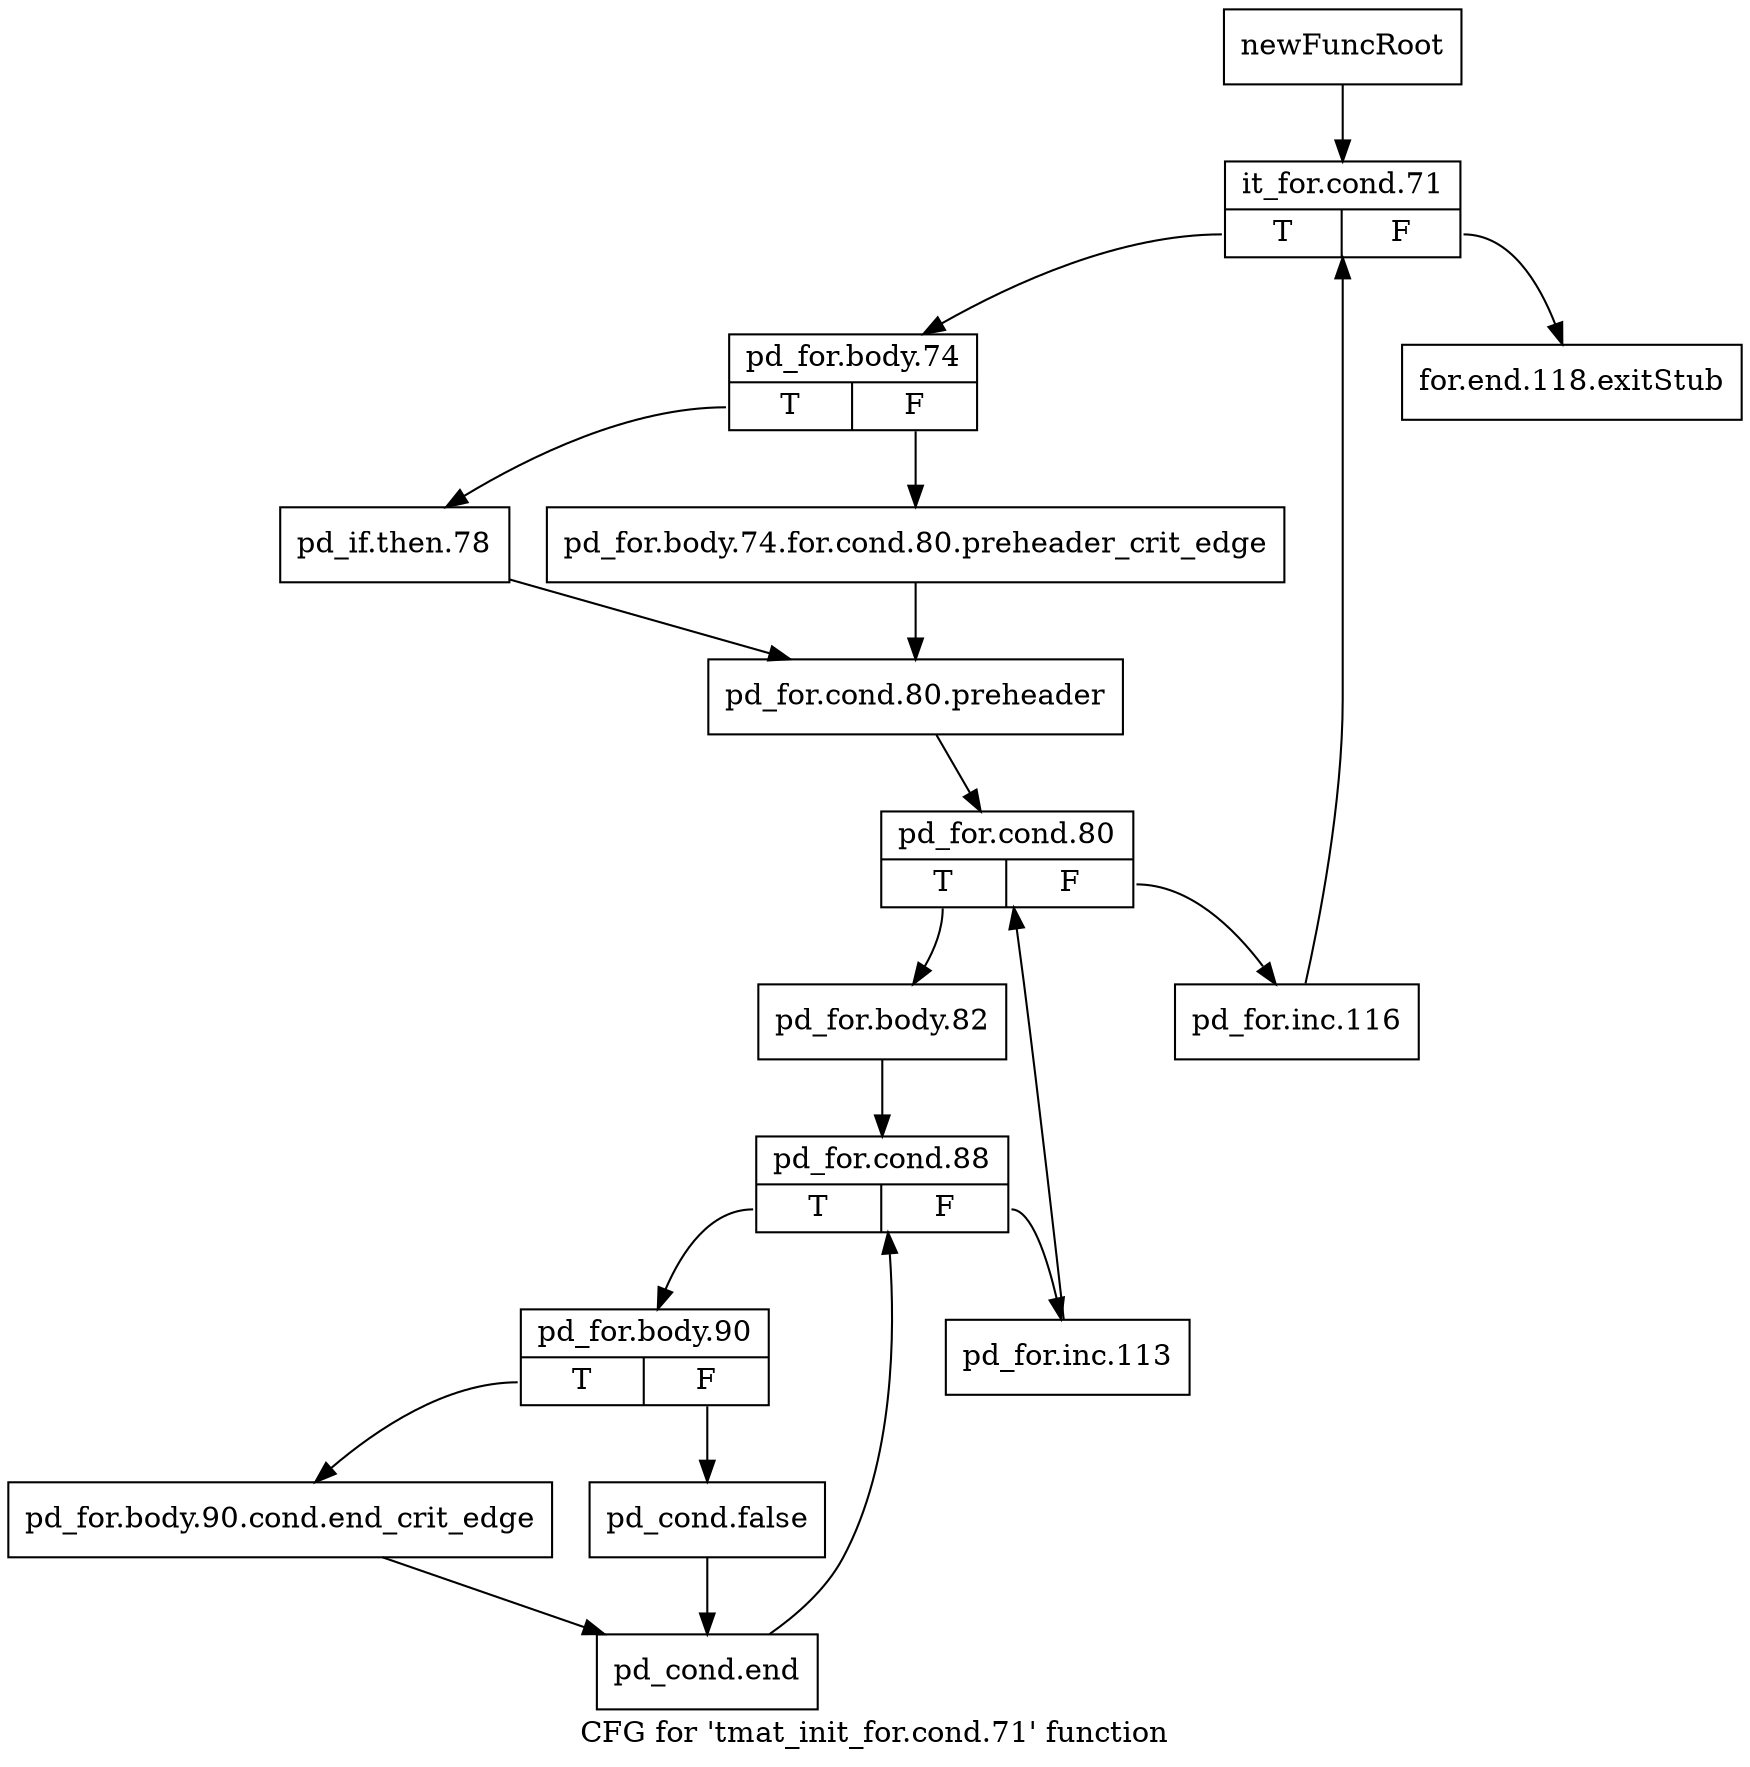 digraph "CFG for 'tmat_init_for.cond.71' function" {
	label="CFG for 'tmat_init_for.cond.71' function";

	Node0x1348ab0 [shape=record,label="{newFuncRoot}"];
	Node0x1348ab0 -> Node0x1348b50;
	Node0x1348b00 [shape=record,label="{for.end.118.exitStub}"];
	Node0x1348b50 [shape=record,label="{it_for.cond.71|{<s0>T|<s1>F}}"];
	Node0x1348b50:s0 -> Node0x1348ba0;
	Node0x1348b50:s1 -> Node0x1348b00;
	Node0x1348ba0 [shape=record,label="{pd_for.body.74|{<s0>T|<s1>F}}"];
	Node0x1348ba0:s0 -> Node0x1348c40;
	Node0x1348ba0:s1 -> Node0x1348bf0;
	Node0x1348bf0 [shape=record,label="{pd_for.body.74.for.cond.80.preheader_crit_edge}"];
	Node0x1348bf0 -> Node0x1348c90;
	Node0x1348c40 [shape=record,label="{pd_if.then.78}"];
	Node0x1348c40 -> Node0x1348c90;
	Node0x1348c90 [shape=record,label="{pd_for.cond.80.preheader}"];
	Node0x1348c90 -> Node0x1348ce0;
	Node0x1348ce0 [shape=record,label="{pd_for.cond.80|{<s0>T|<s1>F}}"];
	Node0x1348ce0:s0 -> Node0x1348d80;
	Node0x1348ce0:s1 -> Node0x1348d30;
	Node0x1348d30 [shape=record,label="{pd_for.inc.116}"];
	Node0x1348d30 -> Node0x1348b50;
	Node0x1348d80 [shape=record,label="{pd_for.body.82}"];
	Node0x1348d80 -> Node0x1348dd0;
	Node0x1348dd0 [shape=record,label="{pd_for.cond.88|{<s0>T|<s1>F}}"];
	Node0x1348dd0:s0 -> Node0x1348e70;
	Node0x1348dd0:s1 -> Node0x1348e20;
	Node0x1348e20 [shape=record,label="{pd_for.inc.113}"];
	Node0x1348e20 -> Node0x1348ce0;
	Node0x1348e70 [shape=record,label="{pd_for.body.90|{<s0>T|<s1>F}}"];
	Node0x1348e70:s0 -> Node0x1348f10;
	Node0x1348e70:s1 -> Node0x1348ec0;
	Node0x1348ec0 [shape=record,label="{pd_cond.false}"];
	Node0x1348ec0 -> Node0x1348f60;
	Node0x1348f10 [shape=record,label="{pd_for.body.90.cond.end_crit_edge}"];
	Node0x1348f10 -> Node0x1348f60;
	Node0x1348f60 [shape=record,label="{pd_cond.end}"];
	Node0x1348f60 -> Node0x1348dd0;
}
